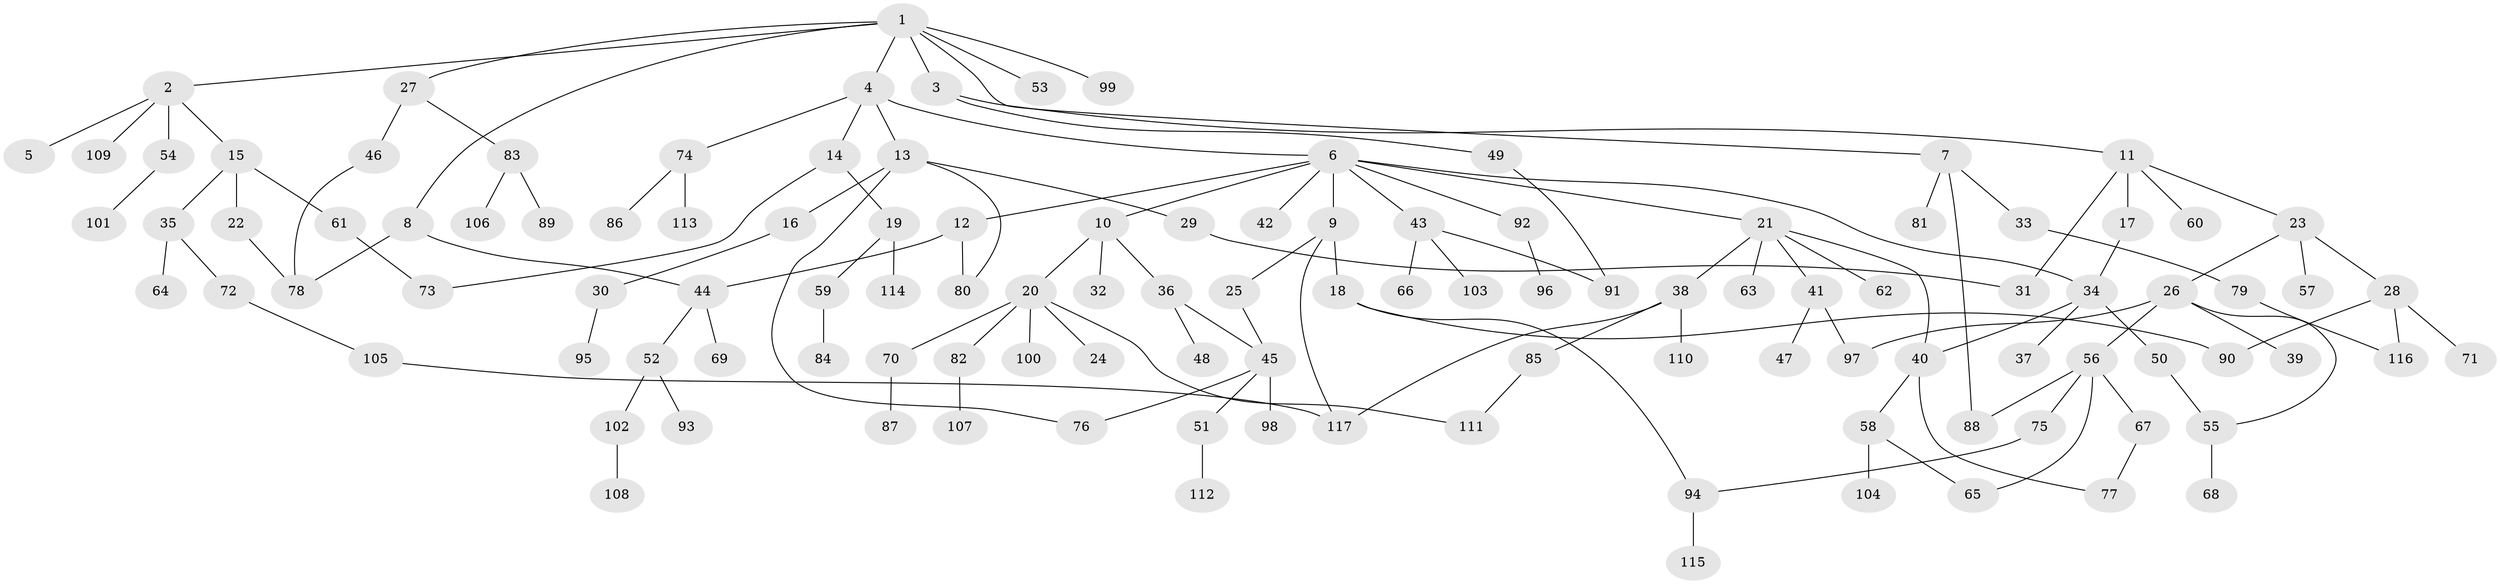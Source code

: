 // Generated by graph-tools (version 1.1) at 2025/10/02/27/25 16:10:52]
// undirected, 117 vertices, 138 edges
graph export_dot {
graph [start="1"]
  node [color=gray90,style=filled];
  1;
  2;
  3;
  4;
  5;
  6;
  7;
  8;
  9;
  10;
  11;
  12;
  13;
  14;
  15;
  16;
  17;
  18;
  19;
  20;
  21;
  22;
  23;
  24;
  25;
  26;
  27;
  28;
  29;
  30;
  31;
  32;
  33;
  34;
  35;
  36;
  37;
  38;
  39;
  40;
  41;
  42;
  43;
  44;
  45;
  46;
  47;
  48;
  49;
  50;
  51;
  52;
  53;
  54;
  55;
  56;
  57;
  58;
  59;
  60;
  61;
  62;
  63;
  64;
  65;
  66;
  67;
  68;
  69;
  70;
  71;
  72;
  73;
  74;
  75;
  76;
  77;
  78;
  79;
  80;
  81;
  82;
  83;
  84;
  85;
  86;
  87;
  88;
  89;
  90;
  91;
  92;
  93;
  94;
  95;
  96;
  97;
  98;
  99;
  100;
  101;
  102;
  103;
  104;
  105;
  106;
  107;
  108;
  109;
  110;
  111;
  112;
  113;
  114;
  115;
  116;
  117;
  1 -- 2;
  1 -- 3;
  1 -- 4;
  1 -- 7;
  1 -- 8;
  1 -- 27;
  1 -- 53;
  1 -- 99;
  2 -- 5;
  2 -- 15;
  2 -- 54;
  2 -- 109;
  3 -- 11;
  3 -- 49;
  4 -- 6;
  4 -- 13;
  4 -- 14;
  4 -- 74;
  6 -- 9;
  6 -- 10;
  6 -- 12;
  6 -- 21;
  6 -- 34;
  6 -- 42;
  6 -- 43;
  6 -- 92;
  7 -- 33;
  7 -- 81;
  7 -- 88;
  8 -- 44;
  8 -- 78;
  9 -- 18;
  9 -- 25;
  9 -- 117;
  10 -- 20;
  10 -- 32;
  10 -- 36;
  11 -- 17;
  11 -- 23;
  11 -- 60;
  11 -- 31;
  12 -- 44;
  12 -- 80;
  13 -- 16;
  13 -- 29;
  13 -- 76;
  13 -- 80;
  14 -- 19;
  14 -- 73;
  15 -- 22;
  15 -- 35;
  15 -- 61;
  16 -- 30;
  17 -- 34;
  18 -- 90;
  18 -- 94;
  19 -- 59;
  19 -- 114;
  20 -- 24;
  20 -- 70;
  20 -- 82;
  20 -- 100;
  20 -- 111;
  21 -- 38;
  21 -- 41;
  21 -- 62;
  21 -- 63;
  21 -- 40;
  22 -- 78;
  23 -- 26;
  23 -- 28;
  23 -- 57;
  25 -- 45;
  26 -- 39;
  26 -- 56;
  26 -- 97;
  26 -- 55;
  27 -- 46;
  27 -- 83;
  28 -- 71;
  28 -- 116;
  28 -- 90;
  29 -- 31;
  30 -- 95;
  33 -- 79;
  34 -- 37;
  34 -- 40;
  34 -- 50;
  35 -- 64;
  35 -- 72;
  36 -- 45;
  36 -- 48;
  38 -- 85;
  38 -- 110;
  38 -- 117;
  40 -- 58;
  40 -- 77;
  41 -- 47;
  41 -- 97;
  43 -- 66;
  43 -- 91;
  43 -- 103;
  44 -- 52;
  44 -- 69;
  45 -- 51;
  45 -- 98;
  45 -- 76;
  46 -- 78;
  49 -- 91;
  50 -- 55;
  51 -- 112;
  52 -- 93;
  52 -- 102;
  54 -- 101;
  55 -- 68;
  56 -- 67;
  56 -- 75;
  56 -- 65;
  56 -- 88;
  58 -- 65;
  58 -- 104;
  59 -- 84;
  61 -- 73;
  67 -- 77;
  70 -- 87;
  72 -- 105;
  74 -- 86;
  74 -- 113;
  75 -- 94;
  79 -- 116;
  82 -- 107;
  83 -- 89;
  83 -- 106;
  85 -- 111;
  92 -- 96;
  94 -- 115;
  102 -- 108;
  105 -- 117;
}
